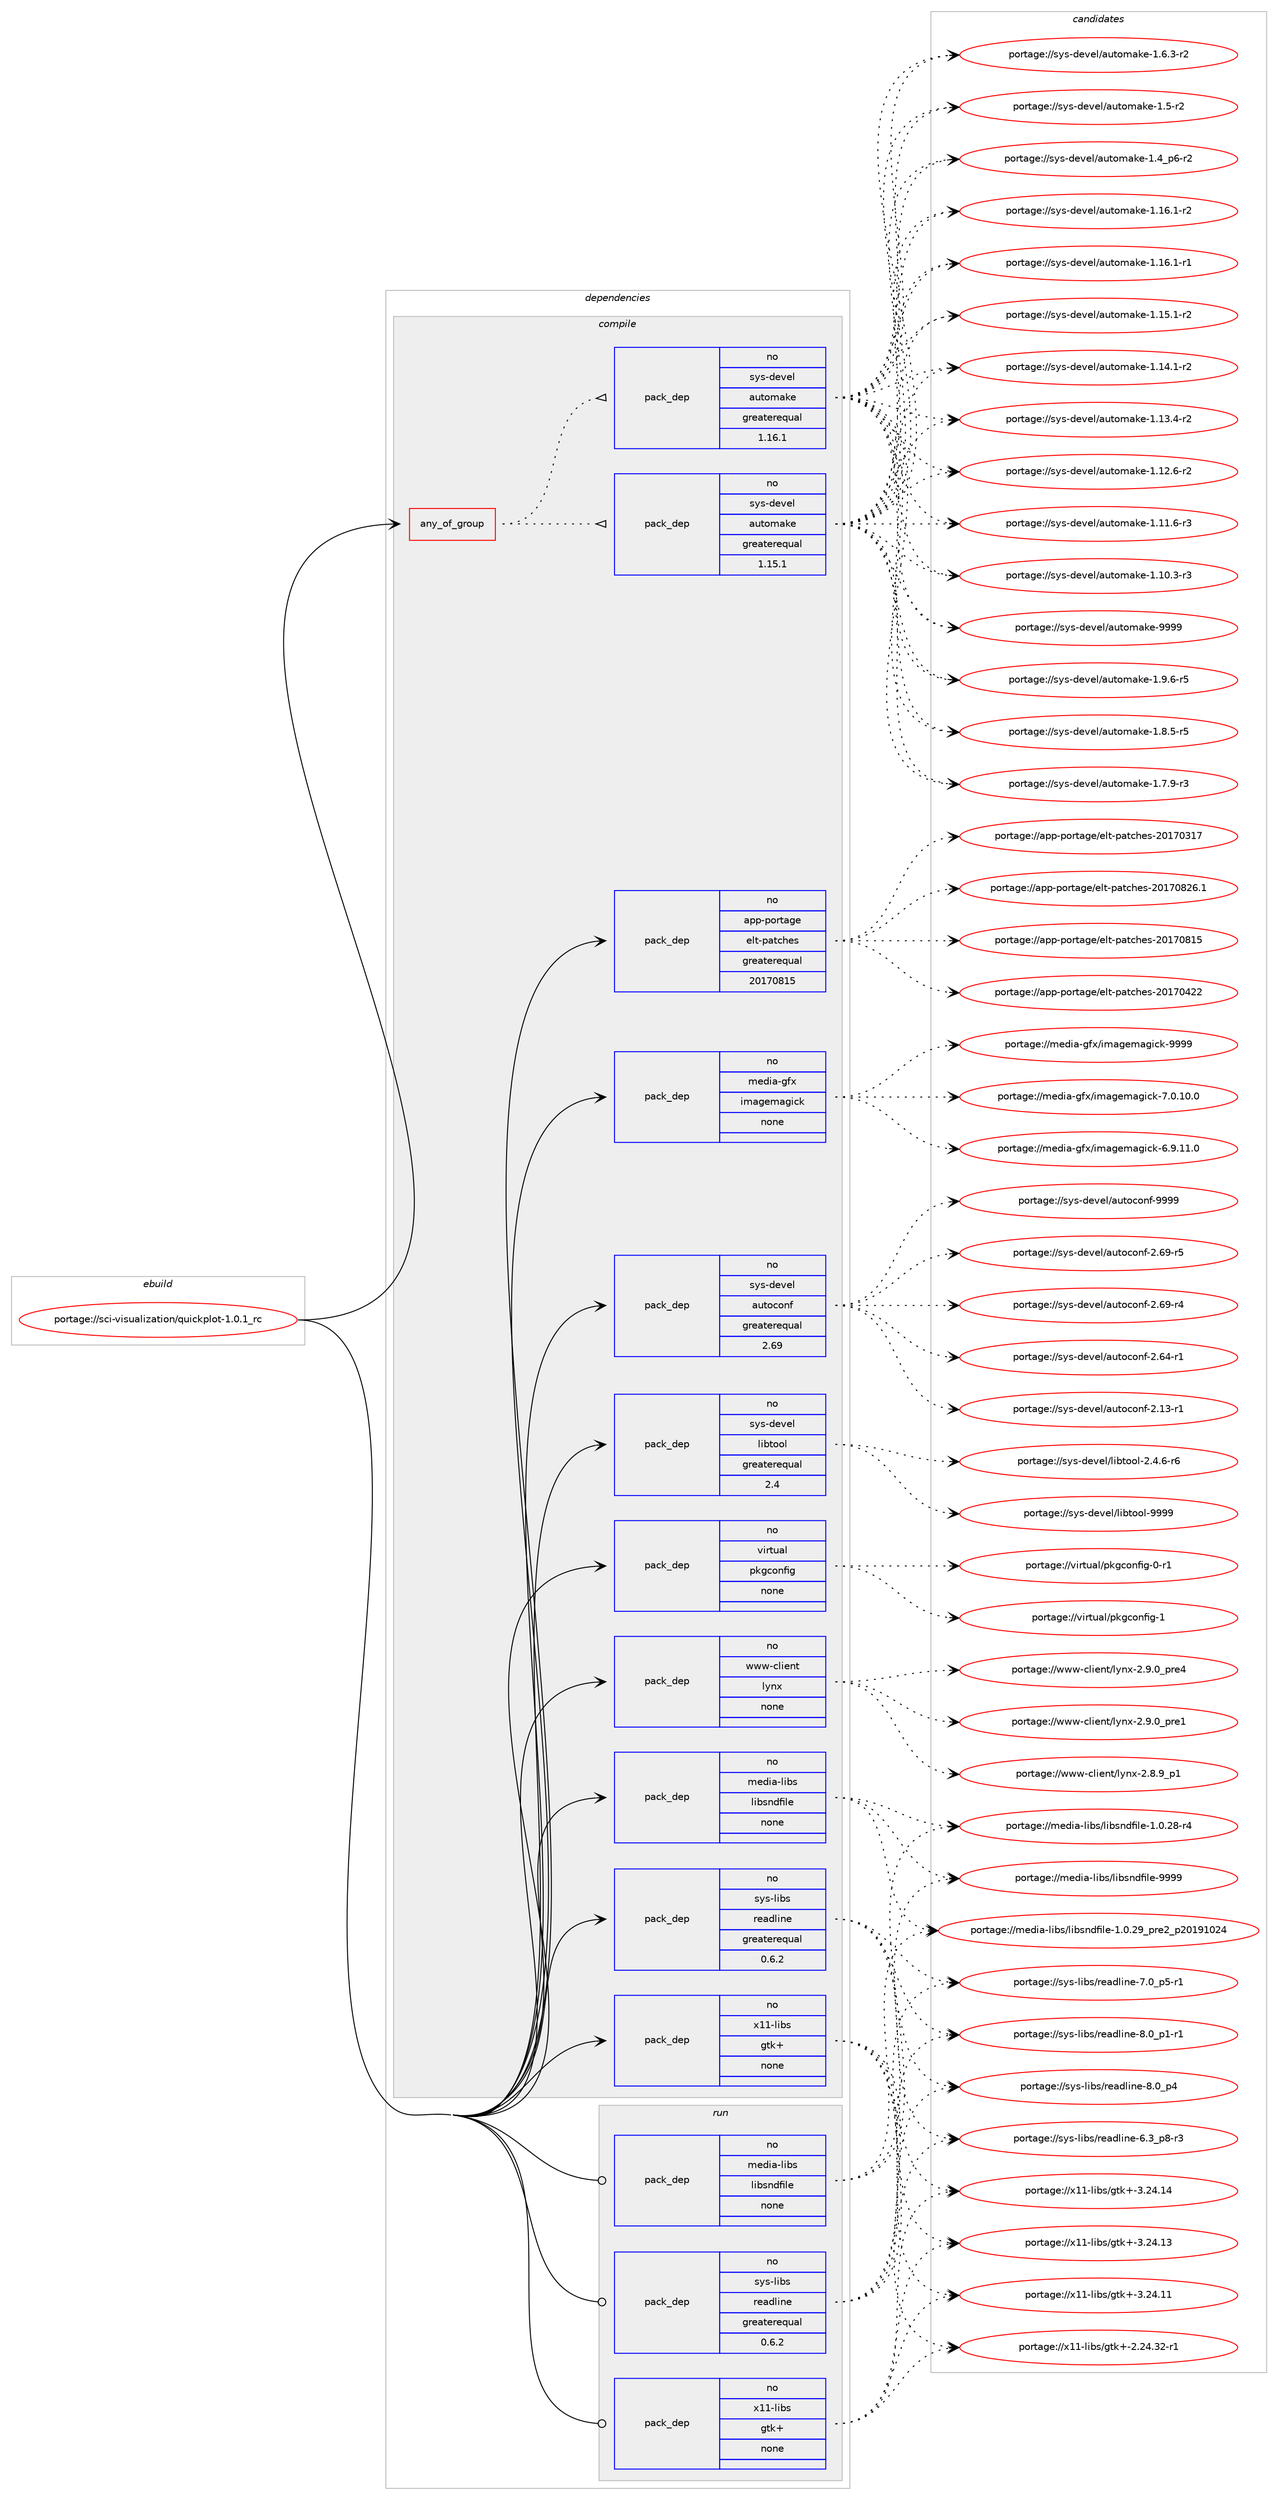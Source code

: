 digraph prolog {

# *************
# Graph options
# *************

newrank=true;
concentrate=true;
compound=true;
graph [rankdir=LR,fontname=Helvetica,fontsize=10,ranksep=1.5];#, ranksep=2.5, nodesep=0.2];
edge  [arrowhead=vee];
node  [fontname=Helvetica,fontsize=10];

# **********
# The ebuild
# **********

subgraph cluster_leftcol {
color=gray;
rank=same;
label=<<i>ebuild</i>>;
id [label="portage://sci-visualization/quickplot-1.0.1_rc", color=red, width=4, href="../sci-visualization/quickplot-1.0.1_rc.svg"];
}

# ****************
# The dependencies
# ****************

subgraph cluster_midcol {
color=gray;
label=<<i>dependencies</i>>;
subgraph cluster_compile {
fillcolor="#eeeeee";
style=filled;
label=<<i>compile</i>>;
subgraph any728 {
dependency33062 [label=<<TABLE BORDER="0" CELLBORDER="1" CELLSPACING="0" CELLPADDING="4"><TR><TD CELLPADDING="10">any_of_group</TD></TR></TABLE>>, shape=none, color=red];subgraph pack26534 {
dependency33063 [label=<<TABLE BORDER="0" CELLBORDER="1" CELLSPACING="0" CELLPADDING="4" WIDTH="220"><TR><TD ROWSPAN="6" CELLPADDING="30">pack_dep</TD></TR><TR><TD WIDTH="110">no</TD></TR><TR><TD>sys-devel</TD></TR><TR><TD>automake</TD></TR><TR><TD>greaterequal</TD></TR><TR><TD>1.16.1</TD></TR></TABLE>>, shape=none, color=blue];
}
dependency33062:e -> dependency33063:w [weight=20,style="dotted",arrowhead="oinv"];
subgraph pack26535 {
dependency33064 [label=<<TABLE BORDER="0" CELLBORDER="1" CELLSPACING="0" CELLPADDING="4" WIDTH="220"><TR><TD ROWSPAN="6" CELLPADDING="30">pack_dep</TD></TR><TR><TD WIDTH="110">no</TD></TR><TR><TD>sys-devel</TD></TR><TR><TD>automake</TD></TR><TR><TD>greaterequal</TD></TR><TR><TD>1.15.1</TD></TR></TABLE>>, shape=none, color=blue];
}
dependency33062:e -> dependency33064:w [weight=20,style="dotted",arrowhead="oinv"];
}
id:e -> dependency33062:w [weight=20,style="solid",arrowhead="vee"];
subgraph pack26536 {
dependency33065 [label=<<TABLE BORDER="0" CELLBORDER="1" CELLSPACING="0" CELLPADDING="4" WIDTH="220"><TR><TD ROWSPAN="6" CELLPADDING="30">pack_dep</TD></TR><TR><TD WIDTH="110">no</TD></TR><TR><TD>app-portage</TD></TR><TR><TD>elt-patches</TD></TR><TR><TD>greaterequal</TD></TR><TR><TD>20170815</TD></TR></TABLE>>, shape=none, color=blue];
}
id:e -> dependency33065:w [weight=20,style="solid",arrowhead="vee"];
subgraph pack26537 {
dependency33066 [label=<<TABLE BORDER="0" CELLBORDER="1" CELLSPACING="0" CELLPADDING="4" WIDTH="220"><TR><TD ROWSPAN="6" CELLPADDING="30">pack_dep</TD></TR><TR><TD WIDTH="110">no</TD></TR><TR><TD>media-gfx</TD></TR><TR><TD>imagemagick</TD></TR><TR><TD>none</TD></TR><TR><TD></TD></TR></TABLE>>, shape=none, color=blue];
}
id:e -> dependency33066:w [weight=20,style="solid",arrowhead="vee"];
subgraph pack26538 {
dependency33067 [label=<<TABLE BORDER="0" CELLBORDER="1" CELLSPACING="0" CELLPADDING="4" WIDTH="220"><TR><TD ROWSPAN="6" CELLPADDING="30">pack_dep</TD></TR><TR><TD WIDTH="110">no</TD></TR><TR><TD>media-libs</TD></TR><TR><TD>libsndfile</TD></TR><TR><TD>none</TD></TR><TR><TD></TD></TR></TABLE>>, shape=none, color=blue];
}
id:e -> dependency33067:w [weight=20,style="solid",arrowhead="vee"];
subgraph pack26539 {
dependency33068 [label=<<TABLE BORDER="0" CELLBORDER="1" CELLSPACING="0" CELLPADDING="4" WIDTH="220"><TR><TD ROWSPAN="6" CELLPADDING="30">pack_dep</TD></TR><TR><TD WIDTH="110">no</TD></TR><TR><TD>sys-devel</TD></TR><TR><TD>autoconf</TD></TR><TR><TD>greaterequal</TD></TR><TR><TD>2.69</TD></TR></TABLE>>, shape=none, color=blue];
}
id:e -> dependency33068:w [weight=20,style="solid",arrowhead="vee"];
subgraph pack26540 {
dependency33069 [label=<<TABLE BORDER="0" CELLBORDER="1" CELLSPACING="0" CELLPADDING="4" WIDTH="220"><TR><TD ROWSPAN="6" CELLPADDING="30">pack_dep</TD></TR><TR><TD WIDTH="110">no</TD></TR><TR><TD>sys-devel</TD></TR><TR><TD>libtool</TD></TR><TR><TD>greaterequal</TD></TR><TR><TD>2.4</TD></TR></TABLE>>, shape=none, color=blue];
}
id:e -> dependency33069:w [weight=20,style="solid",arrowhead="vee"];
subgraph pack26541 {
dependency33070 [label=<<TABLE BORDER="0" CELLBORDER="1" CELLSPACING="0" CELLPADDING="4" WIDTH="220"><TR><TD ROWSPAN="6" CELLPADDING="30">pack_dep</TD></TR><TR><TD WIDTH="110">no</TD></TR><TR><TD>sys-libs</TD></TR><TR><TD>readline</TD></TR><TR><TD>greaterequal</TD></TR><TR><TD>0.6.2</TD></TR></TABLE>>, shape=none, color=blue];
}
id:e -> dependency33070:w [weight=20,style="solid",arrowhead="vee"];
subgraph pack26542 {
dependency33071 [label=<<TABLE BORDER="0" CELLBORDER="1" CELLSPACING="0" CELLPADDING="4" WIDTH="220"><TR><TD ROWSPAN="6" CELLPADDING="30">pack_dep</TD></TR><TR><TD WIDTH="110">no</TD></TR><TR><TD>virtual</TD></TR><TR><TD>pkgconfig</TD></TR><TR><TD>none</TD></TR><TR><TD></TD></TR></TABLE>>, shape=none, color=blue];
}
id:e -> dependency33071:w [weight=20,style="solid",arrowhead="vee"];
subgraph pack26543 {
dependency33072 [label=<<TABLE BORDER="0" CELLBORDER="1" CELLSPACING="0" CELLPADDING="4" WIDTH="220"><TR><TD ROWSPAN="6" CELLPADDING="30">pack_dep</TD></TR><TR><TD WIDTH="110">no</TD></TR><TR><TD>www-client</TD></TR><TR><TD>lynx</TD></TR><TR><TD>none</TD></TR><TR><TD></TD></TR></TABLE>>, shape=none, color=blue];
}
id:e -> dependency33072:w [weight=20,style="solid",arrowhead="vee"];
subgraph pack26544 {
dependency33073 [label=<<TABLE BORDER="0" CELLBORDER="1" CELLSPACING="0" CELLPADDING="4" WIDTH="220"><TR><TD ROWSPAN="6" CELLPADDING="30">pack_dep</TD></TR><TR><TD WIDTH="110">no</TD></TR><TR><TD>x11-libs</TD></TR><TR><TD>gtk+</TD></TR><TR><TD>none</TD></TR><TR><TD></TD></TR></TABLE>>, shape=none, color=blue];
}
id:e -> dependency33073:w [weight=20,style="solid",arrowhead="vee"];
}
subgraph cluster_compileandrun {
fillcolor="#eeeeee";
style=filled;
label=<<i>compile and run</i>>;
}
subgraph cluster_run {
fillcolor="#eeeeee";
style=filled;
label=<<i>run</i>>;
subgraph pack26545 {
dependency33074 [label=<<TABLE BORDER="0" CELLBORDER="1" CELLSPACING="0" CELLPADDING="4" WIDTH="220"><TR><TD ROWSPAN="6" CELLPADDING="30">pack_dep</TD></TR><TR><TD WIDTH="110">no</TD></TR><TR><TD>media-libs</TD></TR><TR><TD>libsndfile</TD></TR><TR><TD>none</TD></TR><TR><TD></TD></TR></TABLE>>, shape=none, color=blue];
}
id:e -> dependency33074:w [weight=20,style="solid",arrowhead="odot"];
subgraph pack26546 {
dependency33075 [label=<<TABLE BORDER="0" CELLBORDER="1" CELLSPACING="0" CELLPADDING="4" WIDTH="220"><TR><TD ROWSPAN="6" CELLPADDING="30">pack_dep</TD></TR><TR><TD WIDTH="110">no</TD></TR><TR><TD>sys-libs</TD></TR><TR><TD>readline</TD></TR><TR><TD>greaterequal</TD></TR><TR><TD>0.6.2</TD></TR></TABLE>>, shape=none, color=blue];
}
id:e -> dependency33075:w [weight=20,style="solid",arrowhead="odot"];
subgraph pack26547 {
dependency33076 [label=<<TABLE BORDER="0" CELLBORDER="1" CELLSPACING="0" CELLPADDING="4" WIDTH="220"><TR><TD ROWSPAN="6" CELLPADDING="30">pack_dep</TD></TR><TR><TD WIDTH="110">no</TD></TR><TR><TD>x11-libs</TD></TR><TR><TD>gtk+</TD></TR><TR><TD>none</TD></TR><TR><TD></TD></TR></TABLE>>, shape=none, color=blue];
}
id:e -> dependency33076:w [weight=20,style="solid",arrowhead="odot"];
}
}

# **************
# The candidates
# **************

subgraph cluster_choices {
rank=same;
color=gray;
label=<<i>candidates</i>>;

subgraph choice26534 {
color=black;
nodesep=1;
choice115121115451001011181011084797117116111109971071014557575757 [label="portage://sys-devel/automake-9999", color=red, width=4,href="../sys-devel/automake-9999.svg"];
choice115121115451001011181011084797117116111109971071014549465746544511453 [label="portage://sys-devel/automake-1.9.6-r5", color=red, width=4,href="../sys-devel/automake-1.9.6-r5.svg"];
choice115121115451001011181011084797117116111109971071014549465646534511453 [label="portage://sys-devel/automake-1.8.5-r5", color=red, width=4,href="../sys-devel/automake-1.8.5-r5.svg"];
choice115121115451001011181011084797117116111109971071014549465546574511451 [label="portage://sys-devel/automake-1.7.9-r3", color=red, width=4,href="../sys-devel/automake-1.7.9-r3.svg"];
choice115121115451001011181011084797117116111109971071014549465446514511450 [label="portage://sys-devel/automake-1.6.3-r2", color=red, width=4,href="../sys-devel/automake-1.6.3-r2.svg"];
choice11512111545100101118101108479711711611110997107101454946534511450 [label="portage://sys-devel/automake-1.5-r2", color=red, width=4,href="../sys-devel/automake-1.5-r2.svg"];
choice115121115451001011181011084797117116111109971071014549465295112544511450 [label="portage://sys-devel/automake-1.4_p6-r2", color=red, width=4,href="../sys-devel/automake-1.4_p6-r2.svg"];
choice11512111545100101118101108479711711611110997107101454946495446494511450 [label="portage://sys-devel/automake-1.16.1-r2", color=red, width=4,href="../sys-devel/automake-1.16.1-r2.svg"];
choice11512111545100101118101108479711711611110997107101454946495446494511449 [label="portage://sys-devel/automake-1.16.1-r1", color=red, width=4,href="../sys-devel/automake-1.16.1-r1.svg"];
choice11512111545100101118101108479711711611110997107101454946495346494511450 [label="portage://sys-devel/automake-1.15.1-r2", color=red, width=4,href="../sys-devel/automake-1.15.1-r2.svg"];
choice11512111545100101118101108479711711611110997107101454946495246494511450 [label="portage://sys-devel/automake-1.14.1-r2", color=red, width=4,href="../sys-devel/automake-1.14.1-r2.svg"];
choice11512111545100101118101108479711711611110997107101454946495146524511450 [label="portage://sys-devel/automake-1.13.4-r2", color=red, width=4,href="../sys-devel/automake-1.13.4-r2.svg"];
choice11512111545100101118101108479711711611110997107101454946495046544511450 [label="portage://sys-devel/automake-1.12.6-r2", color=red, width=4,href="../sys-devel/automake-1.12.6-r2.svg"];
choice11512111545100101118101108479711711611110997107101454946494946544511451 [label="portage://sys-devel/automake-1.11.6-r3", color=red, width=4,href="../sys-devel/automake-1.11.6-r3.svg"];
choice11512111545100101118101108479711711611110997107101454946494846514511451 [label="portage://sys-devel/automake-1.10.3-r3", color=red, width=4,href="../sys-devel/automake-1.10.3-r3.svg"];
dependency33063:e -> choice115121115451001011181011084797117116111109971071014557575757:w [style=dotted,weight="100"];
dependency33063:e -> choice115121115451001011181011084797117116111109971071014549465746544511453:w [style=dotted,weight="100"];
dependency33063:e -> choice115121115451001011181011084797117116111109971071014549465646534511453:w [style=dotted,weight="100"];
dependency33063:e -> choice115121115451001011181011084797117116111109971071014549465546574511451:w [style=dotted,weight="100"];
dependency33063:e -> choice115121115451001011181011084797117116111109971071014549465446514511450:w [style=dotted,weight="100"];
dependency33063:e -> choice11512111545100101118101108479711711611110997107101454946534511450:w [style=dotted,weight="100"];
dependency33063:e -> choice115121115451001011181011084797117116111109971071014549465295112544511450:w [style=dotted,weight="100"];
dependency33063:e -> choice11512111545100101118101108479711711611110997107101454946495446494511450:w [style=dotted,weight="100"];
dependency33063:e -> choice11512111545100101118101108479711711611110997107101454946495446494511449:w [style=dotted,weight="100"];
dependency33063:e -> choice11512111545100101118101108479711711611110997107101454946495346494511450:w [style=dotted,weight="100"];
dependency33063:e -> choice11512111545100101118101108479711711611110997107101454946495246494511450:w [style=dotted,weight="100"];
dependency33063:e -> choice11512111545100101118101108479711711611110997107101454946495146524511450:w [style=dotted,weight="100"];
dependency33063:e -> choice11512111545100101118101108479711711611110997107101454946495046544511450:w [style=dotted,weight="100"];
dependency33063:e -> choice11512111545100101118101108479711711611110997107101454946494946544511451:w [style=dotted,weight="100"];
dependency33063:e -> choice11512111545100101118101108479711711611110997107101454946494846514511451:w [style=dotted,weight="100"];
}
subgraph choice26535 {
color=black;
nodesep=1;
choice115121115451001011181011084797117116111109971071014557575757 [label="portage://sys-devel/automake-9999", color=red, width=4,href="../sys-devel/automake-9999.svg"];
choice115121115451001011181011084797117116111109971071014549465746544511453 [label="portage://sys-devel/automake-1.9.6-r5", color=red, width=4,href="../sys-devel/automake-1.9.6-r5.svg"];
choice115121115451001011181011084797117116111109971071014549465646534511453 [label="portage://sys-devel/automake-1.8.5-r5", color=red, width=4,href="../sys-devel/automake-1.8.5-r5.svg"];
choice115121115451001011181011084797117116111109971071014549465546574511451 [label="portage://sys-devel/automake-1.7.9-r3", color=red, width=4,href="../sys-devel/automake-1.7.9-r3.svg"];
choice115121115451001011181011084797117116111109971071014549465446514511450 [label="portage://sys-devel/automake-1.6.3-r2", color=red, width=4,href="../sys-devel/automake-1.6.3-r2.svg"];
choice11512111545100101118101108479711711611110997107101454946534511450 [label="portage://sys-devel/automake-1.5-r2", color=red, width=4,href="../sys-devel/automake-1.5-r2.svg"];
choice115121115451001011181011084797117116111109971071014549465295112544511450 [label="portage://sys-devel/automake-1.4_p6-r2", color=red, width=4,href="../sys-devel/automake-1.4_p6-r2.svg"];
choice11512111545100101118101108479711711611110997107101454946495446494511450 [label="portage://sys-devel/automake-1.16.1-r2", color=red, width=4,href="../sys-devel/automake-1.16.1-r2.svg"];
choice11512111545100101118101108479711711611110997107101454946495446494511449 [label="portage://sys-devel/automake-1.16.1-r1", color=red, width=4,href="../sys-devel/automake-1.16.1-r1.svg"];
choice11512111545100101118101108479711711611110997107101454946495346494511450 [label="portage://sys-devel/automake-1.15.1-r2", color=red, width=4,href="../sys-devel/automake-1.15.1-r2.svg"];
choice11512111545100101118101108479711711611110997107101454946495246494511450 [label="portage://sys-devel/automake-1.14.1-r2", color=red, width=4,href="../sys-devel/automake-1.14.1-r2.svg"];
choice11512111545100101118101108479711711611110997107101454946495146524511450 [label="portage://sys-devel/automake-1.13.4-r2", color=red, width=4,href="../sys-devel/automake-1.13.4-r2.svg"];
choice11512111545100101118101108479711711611110997107101454946495046544511450 [label="portage://sys-devel/automake-1.12.6-r2", color=red, width=4,href="../sys-devel/automake-1.12.6-r2.svg"];
choice11512111545100101118101108479711711611110997107101454946494946544511451 [label="portage://sys-devel/automake-1.11.6-r3", color=red, width=4,href="../sys-devel/automake-1.11.6-r3.svg"];
choice11512111545100101118101108479711711611110997107101454946494846514511451 [label="portage://sys-devel/automake-1.10.3-r3", color=red, width=4,href="../sys-devel/automake-1.10.3-r3.svg"];
dependency33064:e -> choice115121115451001011181011084797117116111109971071014557575757:w [style=dotted,weight="100"];
dependency33064:e -> choice115121115451001011181011084797117116111109971071014549465746544511453:w [style=dotted,weight="100"];
dependency33064:e -> choice115121115451001011181011084797117116111109971071014549465646534511453:w [style=dotted,weight="100"];
dependency33064:e -> choice115121115451001011181011084797117116111109971071014549465546574511451:w [style=dotted,weight="100"];
dependency33064:e -> choice115121115451001011181011084797117116111109971071014549465446514511450:w [style=dotted,weight="100"];
dependency33064:e -> choice11512111545100101118101108479711711611110997107101454946534511450:w [style=dotted,weight="100"];
dependency33064:e -> choice115121115451001011181011084797117116111109971071014549465295112544511450:w [style=dotted,weight="100"];
dependency33064:e -> choice11512111545100101118101108479711711611110997107101454946495446494511450:w [style=dotted,weight="100"];
dependency33064:e -> choice11512111545100101118101108479711711611110997107101454946495446494511449:w [style=dotted,weight="100"];
dependency33064:e -> choice11512111545100101118101108479711711611110997107101454946495346494511450:w [style=dotted,weight="100"];
dependency33064:e -> choice11512111545100101118101108479711711611110997107101454946495246494511450:w [style=dotted,weight="100"];
dependency33064:e -> choice11512111545100101118101108479711711611110997107101454946495146524511450:w [style=dotted,weight="100"];
dependency33064:e -> choice11512111545100101118101108479711711611110997107101454946495046544511450:w [style=dotted,weight="100"];
dependency33064:e -> choice11512111545100101118101108479711711611110997107101454946494946544511451:w [style=dotted,weight="100"];
dependency33064:e -> choice11512111545100101118101108479711711611110997107101454946494846514511451:w [style=dotted,weight="100"];
}
subgraph choice26536 {
color=black;
nodesep=1;
choice971121124511211111411697103101471011081164511297116991041011154550484955485650544649 [label="portage://app-portage/elt-patches-20170826.1", color=red, width=4,href="../app-portage/elt-patches-20170826.1.svg"];
choice97112112451121111141169710310147101108116451129711699104101115455048495548564953 [label="portage://app-portage/elt-patches-20170815", color=red, width=4,href="../app-portage/elt-patches-20170815.svg"];
choice97112112451121111141169710310147101108116451129711699104101115455048495548525050 [label="portage://app-portage/elt-patches-20170422", color=red, width=4,href="../app-portage/elt-patches-20170422.svg"];
choice97112112451121111141169710310147101108116451129711699104101115455048495548514955 [label="portage://app-portage/elt-patches-20170317", color=red, width=4,href="../app-portage/elt-patches-20170317.svg"];
dependency33065:e -> choice971121124511211111411697103101471011081164511297116991041011154550484955485650544649:w [style=dotted,weight="100"];
dependency33065:e -> choice97112112451121111141169710310147101108116451129711699104101115455048495548564953:w [style=dotted,weight="100"];
dependency33065:e -> choice97112112451121111141169710310147101108116451129711699104101115455048495548525050:w [style=dotted,weight="100"];
dependency33065:e -> choice97112112451121111141169710310147101108116451129711699104101115455048495548514955:w [style=dotted,weight="100"];
}
subgraph choice26537 {
color=black;
nodesep=1;
choice1091011001059745103102120471051099710310110997103105991074557575757 [label="portage://media-gfx/imagemagick-9999", color=red, width=4,href="../media-gfx/imagemagick-9999.svg"];
choice109101100105974510310212047105109971031011099710310599107455546484649484648 [label="portage://media-gfx/imagemagick-7.0.10.0", color=red, width=4,href="../media-gfx/imagemagick-7.0.10.0.svg"];
choice109101100105974510310212047105109971031011099710310599107455446574649494648 [label="portage://media-gfx/imagemagick-6.9.11.0", color=red, width=4,href="../media-gfx/imagemagick-6.9.11.0.svg"];
dependency33066:e -> choice1091011001059745103102120471051099710310110997103105991074557575757:w [style=dotted,weight="100"];
dependency33066:e -> choice109101100105974510310212047105109971031011099710310599107455546484649484648:w [style=dotted,weight="100"];
dependency33066:e -> choice109101100105974510310212047105109971031011099710310599107455446574649494648:w [style=dotted,weight="100"];
}
subgraph choice26538 {
color=black;
nodesep=1;
choice10910110010597451081059811547108105981151101001021051081014557575757 [label="portage://media-libs/libsndfile-9999", color=red, width=4,href="../media-libs/libsndfile-9999.svg"];
choice1091011001059745108105981154710810598115110100102105108101454946484650579511211410150951125048495749485052 [label="portage://media-libs/libsndfile-1.0.29_pre2_p20191024", color=red, width=4,href="../media-libs/libsndfile-1.0.29_pre2_p20191024.svg"];
choice1091011001059745108105981154710810598115110100102105108101454946484650564511452 [label="portage://media-libs/libsndfile-1.0.28-r4", color=red, width=4,href="../media-libs/libsndfile-1.0.28-r4.svg"];
dependency33067:e -> choice10910110010597451081059811547108105981151101001021051081014557575757:w [style=dotted,weight="100"];
dependency33067:e -> choice1091011001059745108105981154710810598115110100102105108101454946484650579511211410150951125048495749485052:w [style=dotted,weight="100"];
dependency33067:e -> choice1091011001059745108105981154710810598115110100102105108101454946484650564511452:w [style=dotted,weight="100"];
}
subgraph choice26539 {
color=black;
nodesep=1;
choice115121115451001011181011084797117116111991111101024557575757 [label="portage://sys-devel/autoconf-9999", color=red, width=4,href="../sys-devel/autoconf-9999.svg"];
choice1151211154510010111810110847971171161119911111010245504654574511453 [label="portage://sys-devel/autoconf-2.69-r5", color=red, width=4,href="../sys-devel/autoconf-2.69-r5.svg"];
choice1151211154510010111810110847971171161119911111010245504654574511452 [label="portage://sys-devel/autoconf-2.69-r4", color=red, width=4,href="../sys-devel/autoconf-2.69-r4.svg"];
choice1151211154510010111810110847971171161119911111010245504654524511449 [label="portage://sys-devel/autoconf-2.64-r1", color=red, width=4,href="../sys-devel/autoconf-2.64-r1.svg"];
choice1151211154510010111810110847971171161119911111010245504649514511449 [label="portage://sys-devel/autoconf-2.13-r1", color=red, width=4,href="../sys-devel/autoconf-2.13-r1.svg"];
dependency33068:e -> choice115121115451001011181011084797117116111991111101024557575757:w [style=dotted,weight="100"];
dependency33068:e -> choice1151211154510010111810110847971171161119911111010245504654574511453:w [style=dotted,weight="100"];
dependency33068:e -> choice1151211154510010111810110847971171161119911111010245504654574511452:w [style=dotted,weight="100"];
dependency33068:e -> choice1151211154510010111810110847971171161119911111010245504654524511449:w [style=dotted,weight="100"];
dependency33068:e -> choice1151211154510010111810110847971171161119911111010245504649514511449:w [style=dotted,weight="100"];
}
subgraph choice26540 {
color=black;
nodesep=1;
choice1151211154510010111810110847108105981161111111084557575757 [label="portage://sys-devel/libtool-9999", color=red, width=4,href="../sys-devel/libtool-9999.svg"];
choice1151211154510010111810110847108105981161111111084550465246544511454 [label="portage://sys-devel/libtool-2.4.6-r6", color=red, width=4,href="../sys-devel/libtool-2.4.6-r6.svg"];
dependency33069:e -> choice1151211154510010111810110847108105981161111111084557575757:w [style=dotted,weight="100"];
dependency33069:e -> choice1151211154510010111810110847108105981161111111084550465246544511454:w [style=dotted,weight="100"];
}
subgraph choice26541 {
color=black;
nodesep=1;
choice11512111545108105981154711410197100108105110101455646489511252 [label="portage://sys-libs/readline-8.0_p4", color=red, width=4,href="../sys-libs/readline-8.0_p4.svg"];
choice115121115451081059811547114101971001081051101014556464895112494511449 [label="portage://sys-libs/readline-8.0_p1-r1", color=red, width=4,href="../sys-libs/readline-8.0_p1-r1.svg"];
choice115121115451081059811547114101971001081051101014555464895112534511449 [label="portage://sys-libs/readline-7.0_p5-r1", color=red, width=4,href="../sys-libs/readline-7.0_p5-r1.svg"];
choice115121115451081059811547114101971001081051101014554465195112564511451 [label="portage://sys-libs/readline-6.3_p8-r3", color=red, width=4,href="../sys-libs/readline-6.3_p8-r3.svg"];
dependency33070:e -> choice11512111545108105981154711410197100108105110101455646489511252:w [style=dotted,weight="100"];
dependency33070:e -> choice115121115451081059811547114101971001081051101014556464895112494511449:w [style=dotted,weight="100"];
dependency33070:e -> choice115121115451081059811547114101971001081051101014555464895112534511449:w [style=dotted,weight="100"];
dependency33070:e -> choice115121115451081059811547114101971001081051101014554465195112564511451:w [style=dotted,weight="100"];
}
subgraph choice26542 {
color=black;
nodesep=1;
choice1181051141161179710847112107103991111101021051034549 [label="portage://virtual/pkgconfig-1", color=red, width=4,href="../virtual/pkgconfig-1.svg"];
choice11810511411611797108471121071039911111010210510345484511449 [label="portage://virtual/pkgconfig-0-r1", color=red, width=4,href="../virtual/pkgconfig-0-r1.svg"];
dependency33071:e -> choice1181051141161179710847112107103991111101021051034549:w [style=dotted,weight="100"];
dependency33071:e -> choice11810511411611797108471121071039911111010210510345484511449:w [style=dotted,weight="100"];
}
subgraph choice26543 {
color=black;
nodesep=1;
choice1191191194599108105101110116471081211101204550465746489511211410152 [label="portage://www-client/lynx-2.9.0_pre4", color=red, width=4,href="../www-client/lynx-2.9.0_pre4.svg"];
choice1191191194599108105101110116471081211101204550465746489511211410149 [label="portage://www-client/lynx-2.9.0_pre1", color=red, width=4,href="../www-client/lynx-2.9.0_pre1.svg"];
choice1191191194599108105101110116471081211101204550465646579511249 [label="portage://www-client/lynx-2.8.9_p1", color=red, width=4,href="../www-client/lynx-2.8.9_p1.svg"];
dependency33072:e -> choice1191191194599108105101110116471081211101204550465746489511211410152:w [style=dotted,weight="100"];
dependency33072:e -> choice1191191194599108105101110116471081211101204550465746489511211410149:w [style=dotted,weight="100"];
dependency33072:e -> choice1191191194599108105101110116471081211101204550465646579511249:w [style=dotted,weight="100"];
}
subgraph choice26544 {
color=black;
nodesep=1;
choice1204949451081059811547103116107434551465052464952 [label="portage://x11-libs/gtk+-3.24.14", color=red, width=4,href="../x11-libs/gtk+-3.24.14.svg"];
choice1204949451081059811547103116107434551465052464951 [label="portage://x11-libs/gtk+-3.24.13", color=red, width=4,href="../x11-libs/gtk+-3.24.13.svg"];
choice1204949451081059811547103116107434551465052464949 [label="portage://x11-libs/gtk+-3.24.11", color=red, width=4,href="../x11-libs/gtk+-3.24.11.svg"];
choice12049494510810598115471031161074345504650524651504511449 [label="portage://x11-libs/gtk+-2.24.32-r1", color=red, width=4,href="../x11-libs/gtk+-2.24.32-r1.svg"];
dependency33073:e -> choice1204949451081059811547103116107434551465052464952:w [style=dotted,weight="100"];
dependency33073:e -> choice1204949451081059811547103116107434551465052464951:w [style=dotted,weight="100"];
dependency33073:e -> choice1204949451081059811547103116107434551465052464949:w [style=dotted,weight="100"];
dependency33073:e -> choice12049494510810598115471031161074345504650524651504511449:w [style=dotted,weight="100"];
}
subgraph choice26545 {
color=black;
nodesep=1;
choice10910110010597451081059811547108105981151101001021051081014557575757 [label="portage://media-libs/libsndfile-9999", color=red, width=4,href="../media-libs/libsndfile-9999.svg"];
choice1091011001059745108105981154710810598115110100102105108101454946484650579511211410150951125048495749485052 [label="portage://media-libs/libsndfile-1.0.29_pre2_p20191024", color=red, width=4,href="../media-libs/libsndfile-1.0.29_pre2_p20191024.svg"];
choice1091011001059745108105981154710810598115110100102105108101454946484650564511452 [label="portage://media-libs/libsndfile-1.0.28-r4", color=red, width=4,href="../media-libs/libsndfile-1.0.28-r4.svg"];
dependency33074:e -> choice10910110010597451081059811547108105981151101001021051081014557575757:w [style=dotted,weight="100"];
dependency33074:e -> choice1091011001059745108105981154710810598115110100102105108101454946484650579511211410150951125048495749485052:w [style=dotted,weight="100"];
dependency33074:e -> choice1091011001059745108105981154710810598115110100102105108101454946484650564511452:w [style=dotted,weight="100"];
}
subgraph choice26546 {
color=black;
nodesep=1;
choice11512111545108105981154711410197100108105110101455646489511252 [label="portage://sys-libs/readline-8.0_p4", color=red, width=4,href="../sys-libs/readline-8.0_p4.svg"];
choice115121115451081059811547114101971001081051101014556464895112494511449 [label="portage://sys-libs/readline-8.0_p1-r1", color=red, width=4,href="../sys-libs/readline-8.0_p1-r1.svg"];
choice115121115451081059811547114101971001081051101014555464895112534511449 [label="portage://sys-libs/readline-7.0_p5-r1", color=red, width=4,href="../sys-libs/readline-7.0_p5-r1.svg"];
choice115121115451081059811547114101971001081051101014554465195112564511451 [label="portage://sys-libs/readline-6.3_p8-r3", color=red, width=4,href="../sys-libs/readline-6.3_p8-r3.svg"];
dependency33075:e -> choice11512111545108105981154711410197100108105110101455646489511252:w [style=dotted,weight="100"];
dependency33075:e -> choice115121115451081059811547114101971001081051101014556464895112494511449:w [style=dotted,weight="100"];
dependency33075:e -> choice115121115451081059811547114101971001081051101014555464895112534511449:w [style=dotted,weight="100"];
dependency33075:e -> choice115121115451081059811547114101971001081051101014554465195112564511451:w [style=dotted,weight="100"];
}
subgraph choice26547 {
color=black;
nodesep=1;
choice1204949451081059811547103116107434551465052464952 [label="portage://x11-libs/gtk+-3.24.14", color=red, width=4,href="../x11-libs/gtk+-3.24.14.svg"];
choice1204949451081059811547103116107434551465052464951 [label="portage://x11-libs/gtk+-3.24.13", color=red, width=4,href="../x11-libs/gtk+-3.24.13.svg"];
choice1204949451081059811547103116107434551465052464949 [label="portage://x11-libs/gtk+-3.24.11", color=red, width=4,href="../x11-libs/gtk+-3.24.11.svg"];
choice12049494510810598115471031161074345504650524651504511449 [label="portage://x11-libs/gtk+-2.24.32-r1", color=red, width=4,href="../x11-libs/gtk+-2.24.32-r1.svg"];
dependency33076:e -> choice1204949451081059811547103116107434551465052464952:w [style=dotted,weight="100"];
dependency33076:e -> choice1204949451081059811547103116107434551465052464951:w [style=dotted,weight="100"];
dependency33076:e -> choice1204949451081059811547103116107434551465052464949:w [style=dotted,weight="100"];
dependency33076:e -> choice12049494510810598115471031161074345504650524651504511449:w [style=dotted,weight="100"];
}
}

}

